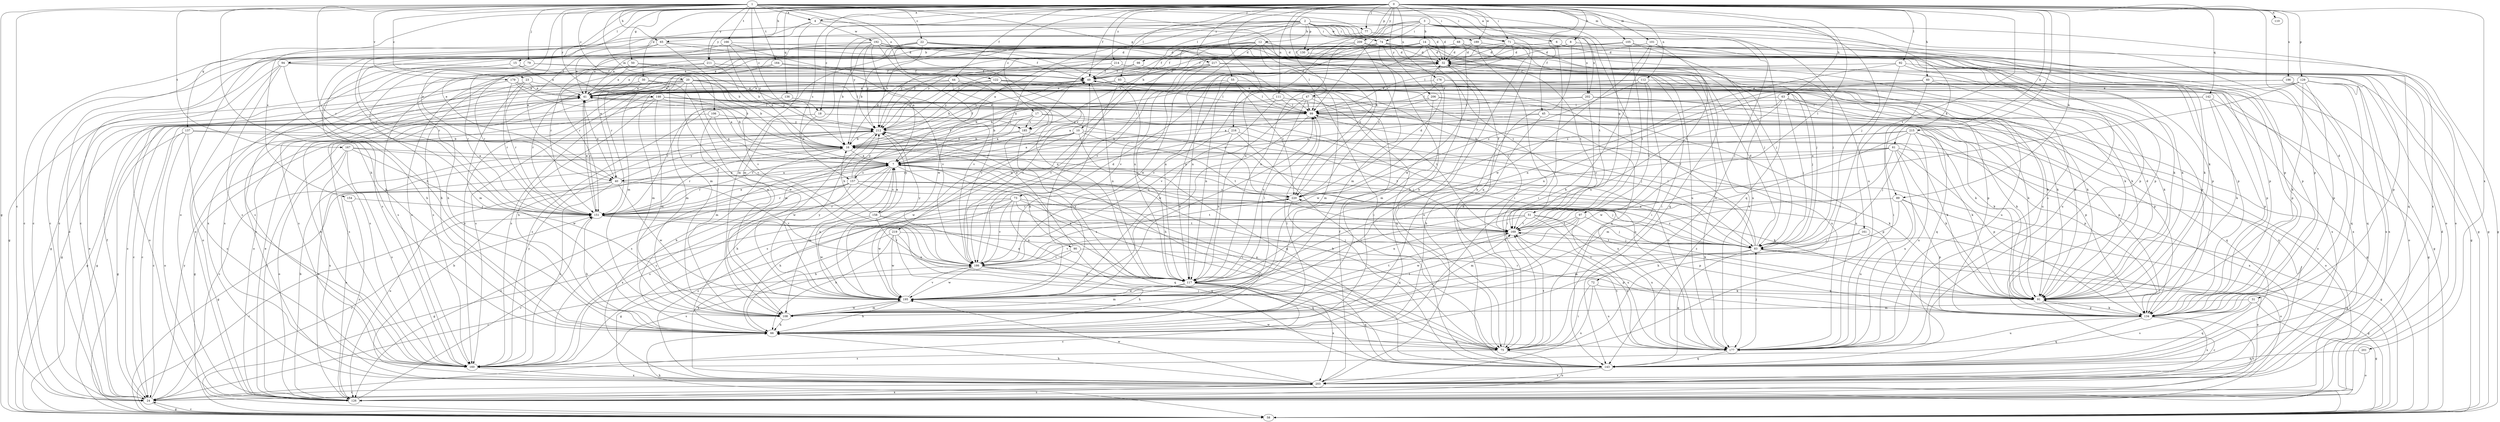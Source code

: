 strict digraph  {
0;
1;
2;
3;
4;
6;
7;
8;
10;
12;
14;
15;
16;
17;
18;
20;
22;
23;
24;
30;
31;
32;
40;
41;
44;
45;
47;
49;
50;
51;
55;
58;
60;
61;
63;
65;
66;
68;
71;
72;
73;
74;
75;
77;
79;
83;
89;
90;
91;
92;
93;
94;
97;
98;
99;
101;
105;
106;
108;
110;
111;
112;
117;
122;
126;
129;
130;
134;
136;
137;
142;
143;
146;
151;
154;
157;
158;
160;
161;
164;
166;
167;
169;
176;
177;
179;
185;
186;
189;
192;
195;
196;
201;
202;
203;
206;
209;
211;
212;
214;
215;
216;
217;
219;
220;
0 -> 4  [label=a];
0 -> 8  [label=b];
0 -> 17  [label=c];
0 -> 18  [label=c];
0 -> 30  [label=d];
0 -> 31  [label=d];
0 -> 40  [label=e];
0 -> 44  [label=f];
0 -> 45  [label=f];
0 -> 47  [label=f];
0 -> 49  [label=f];
0 -> 50  [label=g];
0 -> 60  [label=h];
0 -> 61  [label=h];
0 -> 63  [label=h];
0 -> 65  [label=h];
0 -> 68  [label=i];
0 -> 71  [label=i];
0 -> 77  [label=j];
0 -> 89  [label=k];
0 -> 92  [label=l];
0 -> 93  [label=l];
0 -> 94  [label=l];
0 -> 97  [label=l];
0 -> 101  [label=m];
0 -> 110  [label=n];
0 -> 111  [label=n];
0 -> 112  [label=n];
0 -> 129  [label=p];
0 -> 130  [label=p];
0 -> 136  [label=q];
0 -> 137  [label=q];
0 -> 142  [label=q];
0 -> 154  [label=s];
0 -> 157  [label=s];
0 -> 161  [label=t];
0 -> 176  [label=u];
0 -> 189  [label=w];
0 -> 196  [label=x];
0 -> 201  [label=x];
0 -> 206  [label=y];
0 -> 209  [label=y];
0 -> 214  [label=z];
0 -> 215  [label=z];
0 -> 216  [label=z];
0 -> 217  [label=z];
1 -> 4  [label=a];
1 -> 6  [label=a];
1 -> 18  [label=c];
1 -> 20  [label=c];
1 -> 22  [label=c];
1 -> 23  [label=c];
1 -> 24  [label=c];
1 -> 40  [label=e];
1 -> 51  [label=g];
1 -> 55  [label=g];
1 -> 58  [label=g];
1 -> 65  [label=h];
1 -> 66  [label=h];
1 -> 71  [label=i];
1 -> 77  [label=j];
1 -> 79  [label=j];
1 -> 83  [label=j];
1 -> 105  [label=m];
1 -> 106  [label=m];
1 -> 122  [label=o];
1 -> 143  [label=q];
1 -> 146  [label=r];
1 -> 151  [label=r];
1 -> 164  [label=t];
1 -> 166  [label=t];
1 -> 167  [label=t];
1 -> 177  [label=u];
1 -> 179  [label=v];
1 -> 211  [label=y];
1 -> 219  [label=z];
1 -> 220  [label=z];
2 -> 7  [label=a];
2 -> 10  [label=b];
2 -> 12  [label=b];
2 -> 32  [label=d];
2 -> 71  [label=i];
2 -> 72  [label=i];
2 -> 73  [label=i];
2 -> 74  [label=i];
2 -> 98  [label=l];
2 -> 126  [label=o];
2 -> 130  [label=p];
2 -> 134  [label=p];
2 -> 143  [label=q];
2 -> 169  [label=t];
2 -> 185  [label=v];
2 -> 202  [label=x];
2 -> 211  [label=y];
3 -> 14  [label=b];
3 -> 40  [label=e];
3 -> 74  [label=i];
3 -> 89  [label=k];
3 -> 99  [label=l];
3 -> 117  [label=n];
3 -> 134  [label=p];
3 -> 169  [label=t];
3 -> 202  [label=x];
3 -> 203  [label=x];
3 -> 212  [label=y];
4 -> 32  [label=d];
4 -> 66  [label=h];
4 -> 108  [label=m];
4 -> 151  [label=r];
4 -> 189  [label=w];
4 -> 192  [label=w];
6 -> 15  [label=b];
6 -> 75  [label=i];
6 -> 134  [label=p];
7 -> 40  [label=e];
7 -> 66  [label=h];
7 -> 75  [label=i];
7 -> 83  [label=j];
7 -> 90  [label=k];
7 -> 108  [label=m];
7 -> 151  [label=r];
7 -> 157  [label=s];
7 -> 158  [label=s];
7 -> 160  [label=s];
8 -> 24  [label=c];
8 -> 32  [label=d];
8 -> 58  [label=g];
8 -> 66  [label=h];
8 -> 143  [label=q];
8 -> 185  [label=v];
10 -> 7  [label=a];
10 -> 16  [label=b];
10 -> 143  [label=q];
10 -> 151  [label=r];
10 -> 169  [label=t];
10 -> 177  [label=u];
10 -> 195  [label=w];
12 -> 16  [label=b];
12 -> 32  [label=d];
12 -> 49  [label=f];
12 -> 66  [label=h];
12 -> 99  [label=l];
12 -> 117  [label=n];
12 -> 195  [label=w];
12 -> 212  [label=y];
12 -> 220  [label=z];
14 -> 32  [label=d];
14 -> 40  [label=e];
14 -> 41  [label=e];
14 -> 66  [label=h];
14 -> 83  [label=j];
14 -> 126  [label=o];
14 -> 169  [label=t];
14 -> 195  [label=w];
14 -> 212  [label=y];
15 -> 41  [label=e];
15 -> 49  [label=f];
15 -> 203  [label=x];
16 -> 7  [label=a];
16 -> 32  [label=d];
16 -> 49  [label=f];
16 -> 66  [label=h];
16 -> 91  [label=k];
16 -> 126  [label=o];
16 -> 134  [label=p];
16 -> 151  [label=r];
17 -> 7  [label=a];
17 -> 16  [label=b];
17 -> 24  [label=c];
17 -> 83  [label=j];
17 -> 91  [label=k];
17 -> 185  [label=v];
18 -> 7  [label=a];
18 -> 24  [label=c];
18 -> 58  [label=g];
18 -> 177  [label=u];
18 -> 185  [label=v];
20 -> 16  [label=b];
20 -> 41  [label=e];
20 -> 58  [label=g];
20 -> 75  [label=i];
20 -> 91  [label=k];
20 -> 108  [label=m];
20 -> 134  [label=p];
20 -> 151  [label=r];
20 -> 160  [label=s];
20 -> 186  [label=v];
20 -> 195  [label=w];
20 -> 203  [label=x];
20 -> 212  [label=y];
22 -> 32  [label=d];
22 -> 41  [label=e];
22 -> 66  [label=h];
22 -> 91  [label=k];
22 -> 108  [label=m];
22 -> 134  [label=p];
22 -> 177  [label=u];
22 -> 212  [label=y];
23 -> 41  [label=e];
23 -> 99  [label=l];
23 -> 108  [label=m];
23 -> 151  [label=r];
23 -> 160  [label=s];
24 -> 41  [label=e];
24 -> 49  [label=f];
24 -> 58  [label=g];
24 -> 151  [label=r];
24 -> 212  [label=y];
30 -> 41  [label=e];
30 -> 108  [label=m];
30 -> 126  [label=o];
30 -> 195  [label=w];
31 -> 58  [label=g];
31 -> 108  [label=m];
31 -> 143  [label=q];
31 -> 160  [label=s];
32 -> 49  [label=f];
32 -> 75  [label=i];
32 -> 134  [label=p];
32 -> 160  [label=s];
32 -> 177  [label=u];
40 -> 7  [label=a];
40 -> 41  [label=e];
40 -> 58  [label=g];
40 -> 126  [label=o];
40 -> 160  [label=s];
40 -> 186  [label=v];
40 -> 195  [label=w];
40 -> 212  [label=y];
40 -> 220  [label=z];
41 -> 99  [label=l];
41 -> 126  [label=o];
41 -> 151  [label=r];
44 -> 41  [label=e];
44 -> 108  [label=m];
44 -> 160  [label=s];
44 -> 186  [label=v];
44 -> 203  [label=x];
44 -> 212  [label=y];
45 -> 7  [label=a];
45 -> 66  [label=h];
45 -> 134  [label=p];
45 -> 143  [label=q];
45 -> 212  [label=y];
47 -> 99  [label=l];
47 -> 117  [label=n];
47 -> 151  [label=r];
47 -> 169  [label=t];
47 -> 177  [label=u];
47 -> 186  [label=v];
49 -> 41  [label=e];
49 -> 91  [label=k];
49 -> 99  [label=l];
49 -> 117  [label=n];
49 -> 143  [label=q];
49 -> 160  [label=s];
49 -> 212  [label=y];
50 -> 41  [label=e];
50 -> 49  [label=f];
50 -> 66  [label=h];
50 -> 91  [label=k];
50 -> 151  [label=r];
50 -> 186  [label=v];
51 -> 58  [label=g];
51 -> 66  [label=h];
51 -> 91  [label=k];
51 -> 117  [label=n];
51 -> 134  [label=p];
51 -> 169  [label=t];
51 -> 177  [label=u];
55 -> 41  [label=e];
55 -> 91  [label=k];
55 -> 99  [label=l];
55 -> 108  [label=m];
55 -> 117  [label=n];
55 -> 220  [label=z];
58 -> 24  [label=c];
58 -> 66  [label=h];
58 -> 151  [label=r];
60 -> 41  [label=e];
60 -> 75  [label=i];
60 -> 91  [label=k];
60 -> 134  [label=p];
60 -> 220  [label=z];
61 -> 7  [label=a];
61 -> 24  [label=c];
61 -> 91  [label=k];
61 -> 108  [label=m];
61 -> 134  [label=p];
61 -> 177  [label=u];
61 -> 203  [label=x];
61 -> 220  [label=z];
63 -> 7  [label=a];
63 -> 58  [label=g];
63 -> 83  [label=j];
63 -> 91  [label=k];
63 -> 99  [label=l];
63 -> 117  [label=n];
65 -> 16  [label=b];
65 -> 24  [label=c];
65 -> 32  [label=d];
65 -> 41  [label=e];
65 -> 177  [label=u];
66 -> 75  [label=i];
66 -> 99  [label=l];
66 -> 177  [label=u];
68 -> 24  [label=c];
68 -> 32  [label=d];
68 -> 41  [label=e];
68 -> 83  [label=j];
68 -> 177  [label=u];
68 -> 195  [label=w];
71 -> 32  [label=d];
71 -> 49  [label=f];
71 -> 58  [label=g];
71 -> 99  [label=l];
71 -> 117  [label=n];
71 -> 126  [label=o];
71 -> 203  [label=x];
72 -> 75  [label=i];
72 -> 91  [label=k];
72 -> 177  [label=u];
72 -> 203  [label=x];
73 -> 66  [label=h];
73 -> 75  [label=i];
73 -> 117  [label=n];
73 -> 143  [label=q];
73 -> 151  [label=r];
73 -> 169  [label=t];
73 -> 186  [label=v];
73 -> 195  [label=w];
74 -> 32  [label=d];
74 -> 83  [label=j];
74 -> 117  [label=n];
74 -> 134  [label=p];
74 -> 151  [label=r];
74 -> 160  [label=s];
74 -> 169  [label=t];
74 -> 186  [label=v];
74 -> 220  [label=z];
75 -> 7  [label=a];
75 -> 16  [label=b];
75 -> 32  [label=d];
75 -> 126  [label=o];
75 -> 160  [label=s];
75 -> 169  [label=t];
75 -> 195  [label=w];
77 -> 91  [label=k];
77 -> 108  [label=m];
79 -> 49  [label=f];
79 -> 66  [label=h];
79 -> 99  [label=l];
79 -> 160  [label=s];
83 -> 7  [label=a];
83 -> 32  [label=d];
83 -> 49  [label=f];
83 -> 58  [label=g];
83 -> 99  [label=l];
83 -> 126  [label=o];
83 -> 143  [label=q];
83 -> 169  [label=t];
83 -> 186  [label=v];
83 -> 220  [label=z];
89 -> 58  [label=g];
89 -> 66  [label=h];
89 -> 134  [label=p];
89 -> 151  [label=r];
89 -> 177  [label=u];
90 -> 24  [label=c];
90 -> 41  [label=e];
90 -> 134  [label=p];
90 -> 143  [label=q];
90 -> 186  [label=v];
91 -> 24  [label=c];
91 -> 32  [label=d];
91 -> 134  [label=p];
91 -> 220  [label=z];
92 -> 49  [label=f];
92 -> 75  [label=i];
92 -> 117  [label=n];
92 -> 134  [label=p];
92 -> 177  [label=u];
93 -> 41  [label=e];
93 -> 160  [label=s];
93 -> 177  [label=u];
93 -> 186  [label=v];
93 -> 203  [label=x];
94 -> 24  [label=c];
94 -> 49  [label=f];
94 -> 66  [label=h];
94 -> 126  [label=o];
94 -> 160  [label=s];
94 -> 186  [label=v];
97 -> 83  [label=j];
97 -> 108  [label=m];
97 -> 169  [label=t];
97 -> 177  [label=u];
97 -> 186  [label=v];
98 -> 7  [label=a];
98 -> 49  [label=f];
98 -> 99  [label=l];
99 -> 41  [label=e];
99 -> 91  [label=k];
99 -> 134  [label=p];
99 -> 195  [label=w];
99 -> 212  [label=y];
101 -> 32  [label=d];
101 -> 66  [label=h];
101 -> 134  [label=p];
101 -> 169  [label=t];
101 -> 195  [label=w];
105 -> 24  [label=c];
105 -> 32  [label=d];
105 -> 91  [label=k];
105 -> 169  [label=t];
105 -> 177  [label=u];
106 -> 7  [label=a];
106 -> 58  [label=g];
106 -> 108  [label=m];
106 -> 212  [label=y];
108 -> 66  [label=h];
108 -> 169  [label=t];
108 -> 195  [label=w];
111 -> 16  [label=b];
111 -> 99  [label=l];
111 -> 177  [label=u];
111 -> 195  [label=w];
112 -> 41  [label=e];
112 -> 58  [label=g];
112 -> 75  [label=i];
112 -> 160  [label=s];
112 -> 169  [label=t];
112 -> 220  [label=z];
117 -> 7  [label=a];
117 -> 24  [label=c];
117 -> 91  [label=k];
117 -> 99  [label=l];
117 -> 108  [label=m];
117 -> 143  [label=q];
117 -> 195  [label=w];
117 -> 203  [label=x];
117 -> 212  [label=y];
122 -> 16  [label=b];
122 -> 41  [label=e];
122 -> 91  [label=k];
122 -> 143  [label=q];
122 -> 169  [label=t];
122 -> 186  [label=v];
122 -> 212  [label=y];
126 -> 7  [label=a];
126 -> 16  [label=b];
126 -> 32  [label=d];
126 -> 41  [label=e];
126 -> 151  [label=r];
126 -> 203  [label=x];
126 -> 212  [label=y];
129 -> 41  [label=e];
129 -> 91  [label=k];
129 -> 117  [label=n];
129 -> 126  [label=o];
129 -> 134  [label=p];
129 -> 143  [label=q];
129 -> 169  [label=t];
129 -> 203  [label=x];
130 -> 134  [label=p];
130 -> 151  [label=r];
134 -> 24  [label=c];
134 -> 91  [label=k];
134 -> 143  [label=q];
134 -> 151  [label=r];
134 -> 177  [label=u];
134 -> 203  [label=x];
136 -> 24  [label=c];
136 -> 99  [label=l];
137 -> 16  [label=b];
137 -> 24  [label=c];
137 -> 58  [label=g];
137 -> 91  [label=k];
137 -> 126  [label=o];
137 -> 160  [label=s];
142 -> 16  [label=b];
142 -> 58  [label=g];
142 -> 91  [label=k];
142 -> 99  [label=l];
142 -> 134  [label=p];
143 -> 203  [label=x];
146 -> 16  [label=b];
146 -> 58  [label=g];
146 -> 66  [label=h];
146 -> 91  [label=k];
146 -> 99  [label=l];
146 -> 108  [label=m];
146 -> 160  [label=s];
146 -> 220  [label=z];
151 -> 7  [label=a];
151 -> 41  [label=e];
151 -> 66  [label=h];
151 -> 143  [label=q];
151 -> 169  [label=t];
154 -> 126  [label=o];
154 -> 151  [label=r];
157 -> 49  [label=f];
157 -> 58  [label=g];
157 -> 83  [label=j];
157 -> 91  [label=k];
157 -> 126  [label=o];
157 -> 151  [label=r];
157 -> 160  [label=s];
157 -> 203  [label=x];
157 -> 212  [label=y];
157 -> 220  [label=z];
158 -> 7  [label=a];
158 -> 16  [label=b];
158 -> 58  [label=g];
158 -> 117  [label=n];
158 -> 169  [label=t];
158 -> 186  [label=v];
158 -> 195  [label=w];
158 -> 212  [label=y];
160 -> 41  [label=e];
160 -> 203  [label=x];
160 -> 212  [label=y];
161 -> 83  [label=j];
161 -> 108  [label=m];
161 -> 126  [label=o];
164 -> 49  [label=f];
164 -> 108  [label=m];
164 -> 151  [label=r];
164 -> 186  [label=v];
166 -> 16  [label=b];
166 -> 32  [label=d];
166 -> 117  [label=n];
166 -> 151  [label=r];
166 -> 212  [label=y];
167 -> 7  [label=a];
167 -> 126  [label=o];
167 -> 160  [label=s];
167 -> 177  [label=u];
167 -> 195  [label=w];
167 -> 203  [label=x];
169 -> 83  [label=j];
169 -> 177  [label=u];
169 -> 186  [label=v];
169 -> 195  [label=w];
176 -> 41  [label=e];
176 -> 83  [label=j];
176 -> 99  [label=l];
176 -> 108  [label=m];
176 -> 134  [label=p];
177 -> 83  [label=j];
177 -> 143  [label=q];
177 -> 169  [label=t];
179 -> 7  [label=a];
179 -> 16  [label=b];
179 -> 41  [label=e];
179 -> 126  [label=o];
179 -> 151  [label=r];
185 -> 16  [label=b];
185 -> 66  [label=h];
185 -> 126  [label=o];
185 -> 160  [label=s];
186 -> 32  [label=d];
186 -> 66  [label=h];
186 -> 117  [label=n];
186 -> 160  [label=s];
186 -> 195  [label=w];
186 -> 212  [label=y];
186 -> 220  [label=z];
189 -> 32  [label=d];
189 -> 49  [label=f];
189 -> 75  [label=i];
189 -> 83  [label=j];
189 -> 143  [label=q];
189 -> 212  [label=y];
192 -> 7  [label=a];
192 -> 16  [label=b];
192 -> 24  [label=c];
192 -> 32  [label=d];
192 -> 41  [label=e];
192 -> 49  [label=f];
192 -> 91  [label=k];
192 -> 117  [label=n];
192 -> 134  [label=p];
192 -> 195  [label=w];
192 -> 212  [label=y];
195 -> 7  [label=a];
195 -> 49  [label=f];
195 -> 66  [label=h];
195 -> 99  [label=l];
195 -> 108  [label=m];
195 -> 169  [label=t];
195 -> 186  [label=v];
195 -> 212  [label=y];
196 -> 41  [label=e];
196 -> 143  [label=q];
196 -> 186  [label=v];
196 -> 203  [label=x];
201 -> 126  [label=o];
201 -> 143  [label=q];
202 -> 75  [label=i];
202 -> 99  [label=l];
202 -> 143  [label=q];
202 -> 160  [label=s];
202 -> 203  [label=x];
203 -> 16  [label=b];
203 -> 24  [label=c];
203 -> 49  [label=f];
203 -> 66  [label=h];
203 -> 126  [label=o];
203 -> 195  [label=w];
203 -> 220  [label=z];
206 -> 7  [label=a];
206 -> 99  [label=l];
206 -> 126  [label=o];
206 -> 134  [label=p];
206 -> 195  [label=w];
209 -> 32  [label=d];
209 -> 58  [label=g];
209 -> 108  [label=m];
209 -> 117  [label=n];
209 -> 151  [label=r];
209 -> 212  [label=y];
211 -> 16  [label=b];
211 -> 41  [label=e];
211 -> 49  [label=f];
211 -> 58  [label=g];
211 -> 91  [label=k];
212 -> 16  [label=b];
212 -> 58  [label=g];
212 -> 83  [label=j];
212 -> 195  [label=w];
214 -> 49  [label=f];
214 -> 160  [label=s];
214 -> 177  [label=u];
215 -> 16  [label=b];
215 -> 83  [label=j];
215 -> 91  [label=k];
215 -> 134  [label=p];
215 -> 151  [label=r];
215 -> 177  [label=u];
215 -> 195  [label=w];
216 -> 16  [label=b];
216 -> 75  [label=i];
216 -> 117  [label=n];
216 -> 160  [label=s];
216 -> 169  [label=t];
217 -> 49  [label=f];
217 -> 58  [label=g];
217 -> 75  [label=i];
217 -> 117  [label=n];
217 -> 160  [label=s];
217 -> 186  [label=v];
219 -> 66  [label=h];
219 -> 75  [label=i];
219 -> 83  [label=j];
219 -> 117  [label=n];
219 -> 195  [label=w];
219 -> 203  [label=x];
220 -> 32  [label=d];
220 -> 143  [label=q];
220 -> 151  [label=r];
}
